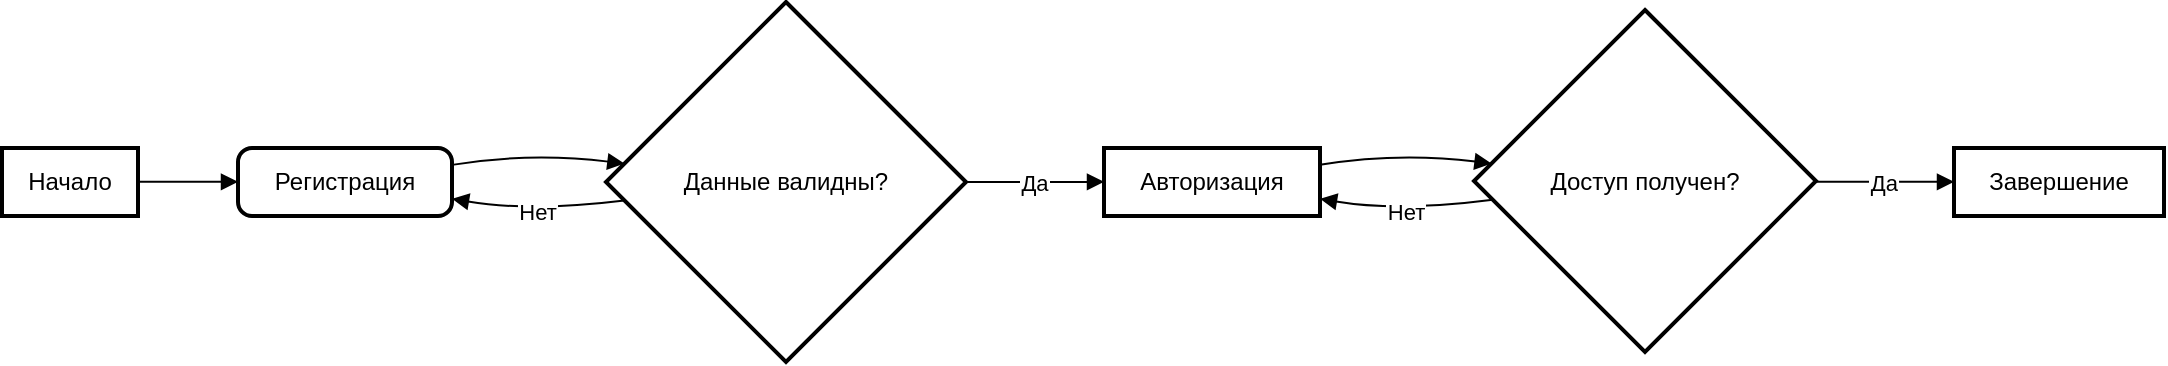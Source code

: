 <mxfile version="24.4.6" type="github">
  <diagram name="Страница — 1" id="ElKxw_nazMZ4pCL4k3nh">
    <mxGraphModel>
      <root>
        <mxCell id="0" />
        <mxCell id="1" parent="0" />
        <mxCell id="2" value="Начало" style="whiteSpace=wrap;strokeWidth=2;" vertex="1" parent="1">
          <mxGeometry y="73" width="68" height="34" as="geometry" />
        </mxCell>
        <mxCell id="3" value="Регистрация" style="rounded=1;absoluteArcSize=1;arcSize=14;whiteSpace=wrap;strokeWidth=2;" vertex="1" parent="1">
          <mxGeometry x="118" y="73" width="107" height="34" as="geometry" />
        </mxCell>
        <mxCell id="4" value="Данные валидны?" style="rhombus;strokeWidth=2;whiteSpace=wrap;" vertex="1" parent="1">
          <mxGeometry x="302" width="180" height="180" as="geometry" />
        </mxCell>
        <mxCell id="5" value="Авторизация" style="whiteSpace=wrap;strokeWidth=2;" vertex="1" parent="1">
          <mxGeometry x="551" y="73" width="108" height="34" as="geometry" />
        </mxCell>
        <mxCell id="6" value="Доступ получен?" style="rhombus;strokeWidth=2;whiteSpace=wrap;" vertex="1" parent="1">
          <mxGeometry x="736" y="4" width="171" height="171" as="geometry" />
        </mxCell>
        <mxCell id="7" value="Завершение" style="whiteSpace=wrap;strokeWidth=2;" vertex="1" parent="1">
          <mxGeometry x="976" y="73" width="105" height="34" as="geometry" />
        </mxCell>
        <mxCell id="8" value="" style="curved=1;startArrow=none;endArrow=block;exitX=1.0;exitY=0.498;entryX=-0.0;entryY=0.498;" edge="1" parent="1" source="2" target="3">
          <mxGeometry relative="1" as="geometry">
            <Array as="points" />
          </mxGeometry>
        </mxCell>
        <mxCell id="9" value="" style="curved=1;startArrow=none;endArrow=block;exitX=1.004;exitY=0.246;entryX=-0.001;entryY=0.443;" edge="1" parent="1" source="3" target="4">
          <mxGeometry relative="1" as="geometry">
            <Array as="points">
              <mxPoint x="264" y="75" />
            </Array>
          </mxGeometry>
        </mxCell>
        <mxCell id="10" value="Да" style="curved=1;startArrow=none;endArrow=block;exitX=0.998;exitY=0.5;entryX=-0.0;entryY=0.498;" edge="1" parent="1" source="4" target="5">
          <mxGeometry relative="1" as="geometry">
            <Array as="points" />
          </mxGeometry>
        </mxCell>
        <mxCell id="11" value="Нет" style="curved=1;startArrow=none;endArrow=block;exitX=-0.001;exitY=0.557;entryX=1.004;entryY=0.749;" edge="1" parent="1" source="4" target="3">
          <mxGeometry relative="1" as="geometry">
            <Array as="points">
              <mxPoint x="264" y="105" />
            </Array>
          </mxGeometry>
        </mxCell>
        <mxCell id="12" value="" style="curved=1;startArrow=none;endArrow=block;exitX=1.004;exitY=0.245;entryX=-0.0;entryY=0.443;" edge="1" parent="1" source="5" target="6">
          <mxGeometry relative="1" as="geometry">
            <Array as="points">
              <mxPoint x="698" y="75" />
            </Array>
          </mxGeometry>
        </mxCell>
        <mxCell id="13" value="Да" style="curved=1;startArrow=none;endArrow=block;exitX=1.001;exitY=0.502;entryX=0.004;entryY=0.498;" edge="1" parent="1" source="6" target="7">
          <mxGeometry relative="1" as="geometry">
            <Array as="points" />
          </mxGeometry>
        </mxCell>
        <mxCell id="14" value="Нет" style="curved=1;startArrow=none;endArrow=block;exitX=-0.0;exitY=0.562;entryX=1.004;entryY=0.75;" edge="1" parent="1" source="6" target="5">
          <mxGeometry relative="1" as="geometry">
            <Array as="points">
              <mxPoint x="698" y="105" />
            </Array>
          </mxGeometry>
        </mxCell>
      </root>
    </mxGraphModel>
  </diagram>
</mxfile>

